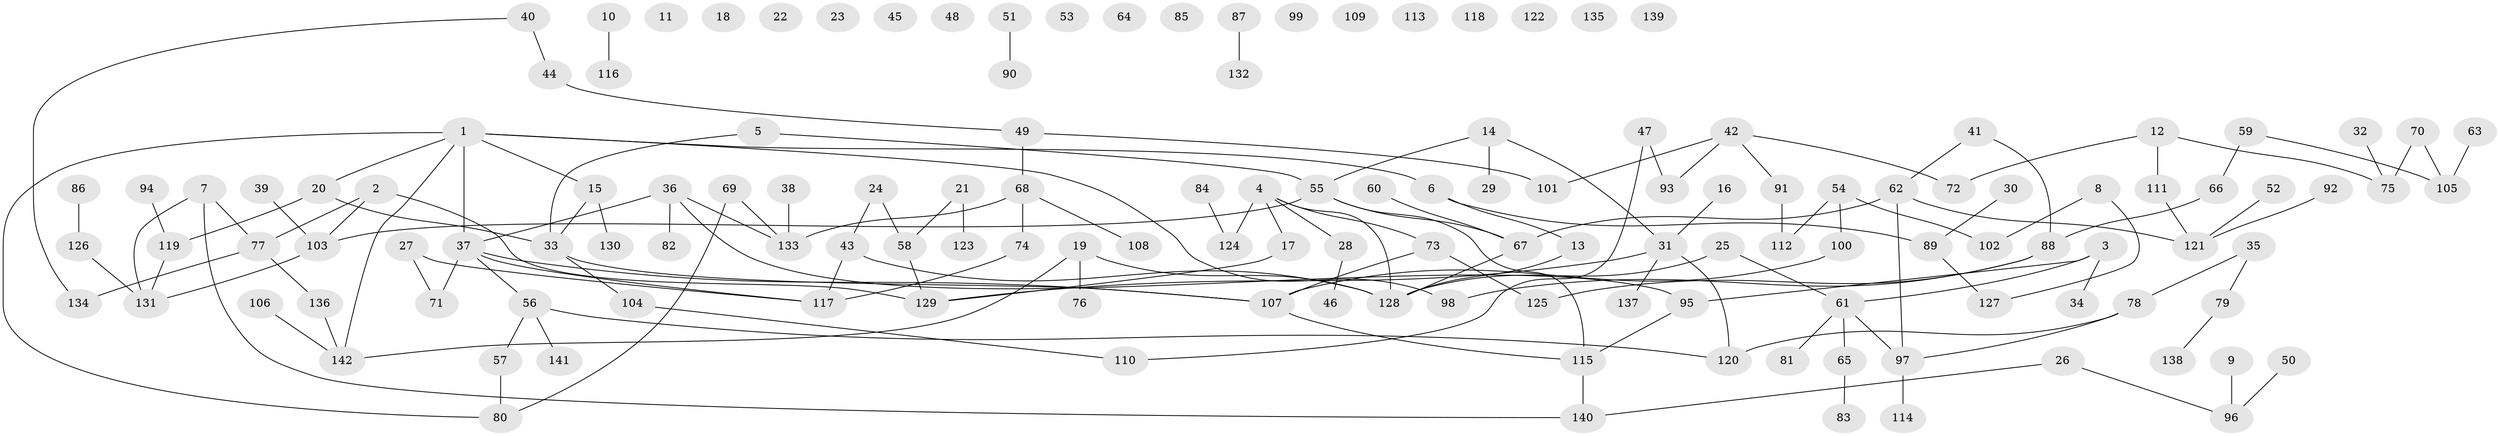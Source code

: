 // coarse degree distribution, {7: 0.010101010101010102, 3: 0.13131313131313133, 6: 0.050505050505050504, 5: 0.04040404040404041, 2: 0.2727272727272727, 1: 0.21212121212121213, 0: 0.18181818181818182, 4: 0.08080808080808081, 8: 0.010101010101010102, 9: 0.010101010101010102}
// Generated by graph-tools (version 1.1) at 2025/16/03/04/25 18:16:26]
// undirected, 142 vertices, 153 edges
graph export_dot {
graph [start="1"]
  node [color=gray90,style=filled];
  1;
  2;
  3;
  4;
  5;
  6;
  7;
  8;
  9;
  10;
  11;
  12;
  13;
  14;
  15;
  16;
  17;
  18;
  19;
  20;
  21;
  22;
  23;
  24;
  25;
  26;
  27;
  28;
  29;
  30;
  31;
  32;
  33;
  34;
  35;
  36;
  37;
  38;
  39;
  40;
  41;
  42;
  43;
  44;
  45;
  46;
  47;
  48;
  49;
  50;
  51;
  52;
  53;
  54;
  55;
  56;
  57;
  58;
  59;
  60;
  61;
  62;
  63;
  64;
  65;
  66;
  67;
  68;
  69;
  70;
  71;
  72;
  73;
  74;
  75;
  76;
  77;
  78;
  79;
  80;
  81;
  82;
  83;
  84;
  85;
  86;
  87;
  88;
  89;
  90;
  91;
  92;
  93;
  94;
  95;
  96;
  97;
  98;
  99;
  100;
  101;
  102;
  103;
  104;
  105;
  106;
  107;
  108;
  109;
  110;
  111;
  112;
  113;
  114;
  115;
  116;
  117;
  118;
  119;
  120;
  121;
  122;
  123;
  124;
  125;
  126;
  127;
  128;
  129;
  130;
  131;
  132;
  133;
  134;
  135;
  136;
  137;
  138;
  139;
  140;
  141;
  142;
  1 -- 6;
  1 -- 15;
  1 -- 20;
  1 -- 37;
  1 -- 80;
  1 -- 98;
  1 -- 142;
  2 -- 77;
  2 -- 103;
  2 -- 129;
  3 -- 34;
  3 -- 61;
  3 -- 95;
  4 -- 17;
  4 -- 28;
  4 -- 73;
  4 -- 124;
  4 -- 128;
  5 -- 33;
  5 -- 55;
  6 -- 13;
  6 -- 89;
  7 -- 77;
  7 -- 131;
  7 -- 140;
  8 -- 102;
  8 -- 127;
  9 -- 96;
  10 -- 116;
  12 -- 72;
  12 -- 75;
  12 -- 111;
  13 -- 128;
  14 -- 29;
  14 -- 31;
  14 -- 55;
  15 -- 33;
  15 -- 130;
  16 -- 31;
  17 -- 129;
  19 -- 76;
  19 -- 128;
  19 -- 142;
  20 -- 33;
  20 -- 119;
  21 -- 58;
  21 -- 123;
  24 -- 43;
  24 -- 58;
  25 -- 61;
  25 -- 128;
  26 -- 96;
  26 -- 140;
  27 -- 71;
  27 -- 117;
  28 -- 46;
  30 -- 89;
  31 -- 120;
  31 -- 129;
  31 -- 137;
  32 -- 75;
  33 -- 104;
  33 -- 107;
  35 -- 78;
  35 -- 79;
  36 -- 37;
  36 -- 82;
  36 -- 95;
  36 -- 133;
  37 -- 56;
  37 -- 71;
  37 -- 107;
  37 -- 117;
  38 -- 133;
  39 -- 103;
  40 -- 44;
  40 -- 134;
  41 -- 62;
  41 -- 88;
  42 -- 72;
  42 -- 91;
  42 -- 93;
  42 -- 101;
  43 -- 117;
  43 -- 128;
  44 -- 49;
  47 -- 93;
  47 -- 110;
  49 -- 68;
  49 -- 101;
  50 -- 96;
  51 -- 90;
  52 -- 121;
  54 -- 100;
  54 -- 102;
  54 -- 112;
  55 -- 67;
  55 -- 103;
  55 -- 115;
  56 -- 57;
  56 -- 120;
  56 -- 141;
  57 -- 80;
  58 -- 129;
  59 -- 66;
  59 -- 105;
  60 -- 67;
  61 -- 65;
  61 -- 81;
  61 -- 97;
  62 -- 67;
  62 -- 97;
  62 -- 121;
  63 -- 105;
  65 -- 83;
  66 -- 88;
  67 -- 128;
  68 -- 74;
  68 -- 108;
  68 -- 133;
  69 -- 80;
  69 -- 133;
  70 -- 75;
  70 -- 105;
  73 -- 107;
  73 -- 125;
  74 -- 117;
  77 -- 134;
  77 -- 136;
  78 -- 97;
  78 -- 120;
  79 -- 138;
  84 -- 124;
  86 -- 126;
  87 -- 132;
  88 -- 98;
  88 -- 125;
  89 -- 127;
  91 -- 112;
  92 -- 121;
  94 -- 119;
  95 -- 115;
  97 -- 114;
  100 -- 107;
  103 -- 131;
  104 -- 110;
  106 -- 142;
  107 -- 115;
  111 -- 121;
  115 -- 140;
  119 -- 131;
  126 -- 131;
  136 -- 142;
}
